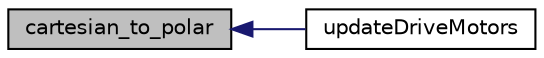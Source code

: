 digraph "cartesian_to_polar"
{
  edge [fontname="Helvetica",fontsize="10",labelfontname="Helvetica",labelfontsize="10"];
  node [fontname="Helvetica",fontsize="10",shape=record];
  rankdir="LR";
  Node1 [label="cartesian_to_polar",height=0.2,width=0.4,color="black", fillcolor="grey75", style="filled", fontcolor="black"];
  Node1 -> Node2 [dir="back",color="midnightblue",fontsize="10",style="solid",fontname="Helvetica"];
  Node2 [label="updateDriveMotors",height=0.2,width=0.4,color="black", fillcolor="white", style="filled",URL="$drive_8c.html#a9958db8f8d3fdaa9446cfa5a26955cef"];
}
